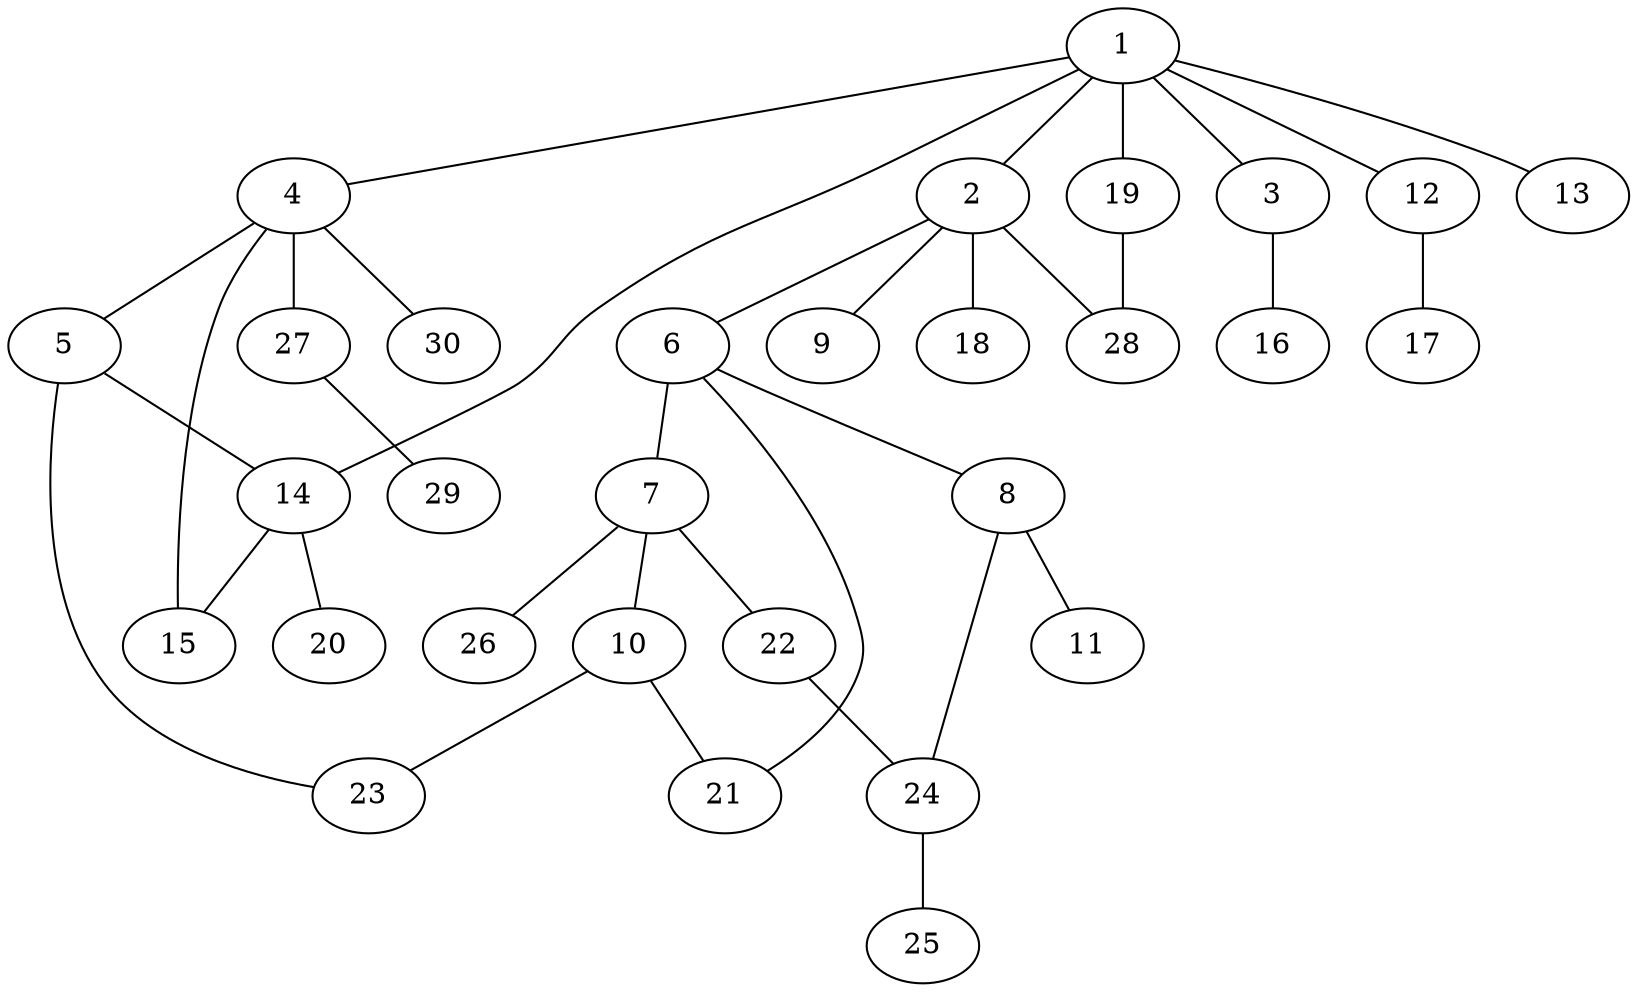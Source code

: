 graph graphname {1--2
1--3
1--4
1--12
1--13
1--14
1--19
2--6
2--9
2--18
2--28
3--16
4--5
4--15
4--27
4--30
5--14
5--23
6--7
6--8
6--21
7--10
7--22
7--26
8--11
8--24
10--21
10--23
12--17
14--15
14--20
19--28
22--24
24--25
27--29
}